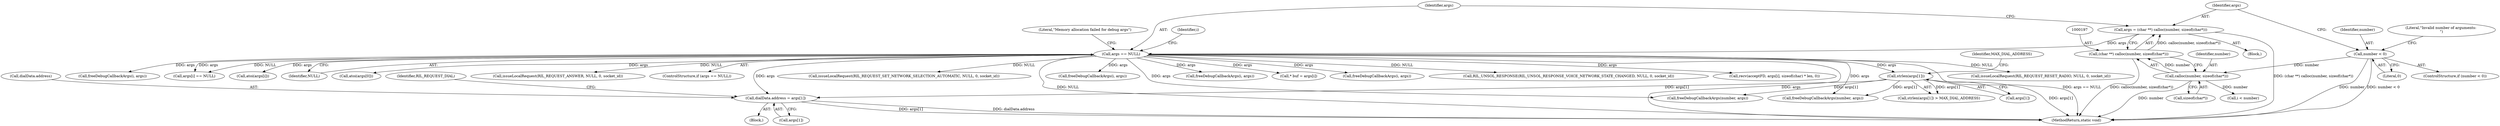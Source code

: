 digraph "0_Android_cd5f15f588a5d27e99ba12f057245bfe507f8c42@array" {
"1000589" [label="(Call,dialData.address = args[1])"];
"1000575" [label="(Call,strlen(args[1]))"];
"1000203" [label="(Call,args == NULL)"];
"1000194" [label="(Call,args = (char **) calloc(number, sizeof(char*)))"];
"1000196" [label="(Call,(char **) calloc(number, sizeof(char*)))"];
"1000198" [label="(Call,calloc(number, sizeof(char*)))"];
"1000185" [label="(Call,number < 0)"];
"1000377" [label="(Call,issueLocalRequest(RIL_REQUEST_RESET_RADIO, NULL, 0, socket_id))"];
"1000112" [label="(Block,)"];
"1000597" [label="(Identifier,RIL_REQUEST_DIAL)"];
"1000589" [label="(Call,dialData.address = args[1])"];
"1000373" [label="(Block,)"];
"1000310" [label="(Call,freeDebugCallbackArgs(i, args))"];
"1000593" [label="(Call,args[1])"];
"1000195" [label="(Identifier,args)"];
"1000575" [label="(Call,strlen(args[1]))"];
"1000200" [label="(Call,sizeof(char*))"];
"1000194" [label="(Call,args = (char **) calloc(number, sizeof(char*)))"];
"1000274" [label="(Call,args[i] == NULL)"];
"1000187" [label="(Literal,0)"];
"1000336" [label="(Call,atoi(args[i]))"];
"1000205" [label="(Identifier,NULL)"];
"1000198" [label="(Call,calloc(number, sizeof(char*)))"];
"1000579" [label="(Identifier,MAX_DIAL_ADDRESS)"];
"1000208" [label="(Literal,\"Memory allocation failed for debug args\")"];
"1000203" [label="(Call,args == NULL)"];
"1000186" [label="(Identifier,number)"];
"1000369" [label="(Call,atoi(args[0]))"];
"1000215" [label="(Identifier,i)"];
"1000199" [label="(Identifier,number)"];
"1000190" [label="(Literal,\"Invalid number of arguments: \n\")"];
"1000633" [label="(MethodReturn,static void)"];
"1000607" [label="(Call,issueLocalRequest(RIL_REQUEST_ANSWER, NULL, 0, socket_id))"];
"1000202" [label="(ControlStructure,if (args == NULL))"];
"1000217" [label="(Call,i < number)"];
"1000548" [label="(Call,issueLocalRequest(RIL_REQUEST_SET_NETWORK_SELECTION_AUTOMATIC, NULL, 0, socket_id))"];
"1000574" [label="(Call,strlen(args[1]) > MAX_DIAL_ADDRESS)"];
"1000185" [label="(Call,number < 0)"];
"1000282" [label="(Call,freeDebugCallbackArgs(i, args))"];
"1000204" [label="(Identifier,args)"];
"1000590" [label="(Call,dialData.address)"];
"1000576" [label="(Call,args[1])"];
"1000628" [label="(Call,freeDebugCallbackArgs(number, args))"];
"1000196" [label="(Call,(char **) calloc(number, sizeof(char*)))"];
"1000184" [label="(ControlStructure,if (number < 0))"];
"1000238" [label="(Call,freeDebugCallbackArgs(i, args))"];
"1000317" [label="(Call,* buf = args[i])"];
"1000255" [label="(Call,freeDebugCallbackArgs(i, args))"];
"1000583" [label="(Call,freeDebugCallbackArgs(number, args))"];
"1000443" [label="(Call,RIL_UNSOL_RESPONSE(RIL_UNSOL_RESPONSE_VOICE_NETWORK_STATE_CHANGED, NULL, 0, socket_id))"];
"1000290" [label="(Call,recv(acceptFD, args[i], sizeof(char) * len, 0))"];
"1000589" -> "1000373"  [label="AST: "];
"1000589" -> "1000593"  [label="CFG: "];
"1000590" -> "1000589"  [label="AST: "];
"1000593" -> "1000589"  [label="AST: "];
"1000597" -> "1000589"  [label="CFG: "];
"1000589" -> "1000633"  [label="DDG: dialData.address"];
"1000589" -> "1000633"  [label="DDG: args[1]"];
"1000575" -> "1000589"  [label="DDG: args[1]"];
"1000203" -> "1000589"  [label="DDG: args"];
"1000575" -> "1000574"  [label="AST: "];
"1000575" -> "1000576"  [label="CFG: "];
"1000576" -> "1000575"  [label="AST: "];
"1000579" -> "1000575"  [label="CFG: "];
"1000575" -> "1000633"  [label="DDG: args[1]"];
"1000575" -> "1000574"  [label="DDG: args[1]"];
"1000203" -> "1000575"  [label="DDG: args"];
"1000575" -> "1000583"  [label="DDG: args[1]"];
"1000575" -> "1000628"  [label="DDG: args[1]"];
"1000203" -> "1000202"  [label="AST: "];
"1000203" -> "1000205"  [label="CFG: "];
"1000204" -> "1000203"  [label="AST: "];
"1000205" -> "1000203"  [label="AST: "];
"1000208" -> "1000203"  [label="CFG: "];
"1000215" -> "1000203"  [label="CFG: "];
"1000203" -> "1000633"  [label="DDG: args == NULL"];
"1000203" -> "1000633"  [label="DDG: NULL"];
"1000203" -> "1000633"  [label="DDG: args"];
"1000194" -> "1000203"  [label="DDG: args"];
"1000203" -> "1000238"  [label="DDG: args"];
"1000203" -> "1000255"  [label="DDG: args"];
"1000203" -> "1000274"  [label="DDG: args"];
"1000203" -> "1000274"  [label="DDG: NULL"];
"1000203" -> "1000282"  [label="DDG: args"];
"1000203" -> "1000290"  [label="DDG: args"];
"1000203" -> "1000310"  [label="DDG: args"];
"1000203" -> "1000317"  [label="DDG: args"];
"1000203" -> "1000336"  [label="DDG: args"];
"1000203" -> "1000369"  [label="DDG: args"];
"1000203" -> "1000377"  [label="DDG: NULL"];
"1000203" -> "1000443"  [label="DDG: NULL"];
"1000203" -> "1000548"  [label="DDG: NULL"];
"1000203" -> "1000583"  [label="DDG: args"];
"1000203" -> "1000607"  [label="DDG: NULL"];
"1000203" -> "1000628"  [label="DDG: args"];
"1000194" -> "1000112"  [label="AST: "];
"1000194" -> "1000196"  [label="CFG: "];
"1000195" -> "1000194"  [label="AST: "];
"1000196" -> "1000194"  [label="AST: "];
"1000204" -> "1000194"  [label="CFG: "];
"1000194" -> "1000633"  [label="DDG: (char **) calloc(number, sizeof(char*))"];
"1000196" -> "1000194"  [label="DDG: calloc(number, sizeof(char*))"];
"1000196" -> "1000198"  [label="CFG: "];
"1000197" -> "1000196"  [label="AST: "];
"1000198" -> "1000196"  [label="AST: "];
"1000196" -> "1000633"  [label="DDG: calloc(number, sizeof(char*))"];
"1000198" -> "1000196"  [label="DDG: number"];
"1000198" -> "1000200"  [label="CFG: "];
"1000199" -> "1000198"  [label="AST: "];
"1000200" -> "1000198"  [label="AST: "];
"1000198" -> "1000633"  [label="DDG: number"];
"1000185" -> "1000198"  [label="DDG: number"];
"1000198" -> "1000217"  [label="DDG: number"];
"1000185" -> "1000184"  [label="AST: "];
"1000185" -> "1000187"  [label="CFG: "];
"1000186" -> "1000185"  [label="AST: "];
"1000187" -> "1000185"  [label="AST: "];
"1000190" -> "1000185"  [label="CFG: "];
"1000195" -> "1000185"  [label="CFG: "];
"1000185" -> "1000633"  [label="DDG: number"];
"1000185" -> "1000633"  [label="DDG: number < 0"];
}
